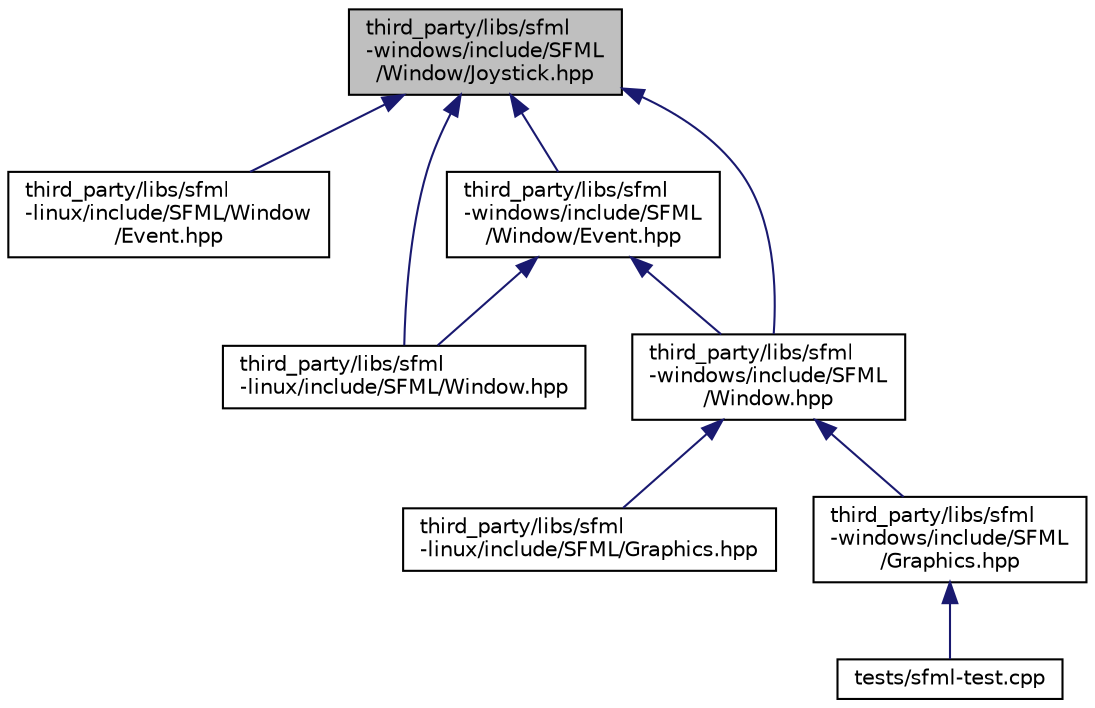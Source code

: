 digraph "third_party/libs/sfml-windows/include/SFML/Window/Joystick.hpp"
{
 // LATEX_PDF_SIZE
  edge [fontname="Helvetica",fontsize="10",labelfontname="Helvetica",labelfontsize="10"];
  node [fontname="Helvetica",fontsize="10",shape=record];
  Node1 [label="third_party/libs/sfml\l-windows/include/SFML\l/Window/Joystick.hpp",height=0.2,width=0.4,color="black", fillcolor="grey75", style="filled", fontcolor="black",tooltip=" "];
  Node1 -> Node2 [dir="back",color="midnightblue",fontsize="10",style="solid",fontname="Helvetica"];
  Node2 [label="third_party/libs/sfml\l-linux/include/SFML/Window\l/Event.hpp",height=0.2,width=0.4,color="black", fillcolor="white", style="filled",URL="$sfml-linux_2include_2SFML_2Window_2Event_8hpp.html",tooltip=" "];
  Node1 -> Node3 [dir="back",color="midnightblue",fontsize="10",style="solid",fontname="Helvetica"];
  Node3 [label="third_party/libs/sfml\l-linux/include/SFML/Window.hpp",height=0.2,width=0.4,color="black", fillcolor="white", style="filled",URL="$sfml-linux_2include_2SFML_2Window_8hpp.html",tooltip=" "];
  Node1 -> Node4 [dir="back",color="midnightblue",fontsize="10",style="solid",fontname="Helvetica"];
  Node4 [label="third_party/libs/sfml\l-windows/include/SFML\l/Window/Event.hpp",height=0.2,width=0.4,color="black", fillcolor="white", style="filled",URL="$sfml-windows_2include_2SFML_2Window_2Event_8hpp.html",tooltip=" "];
  Node4 -> Node3 [dir="back",color="midnightblue",fontsize="10",style="solid",fontname="Helvetica"];
  Node4 -> Node5 [dir="back",color="midnightblue",fontsize="10",style="solid",fontname="Helvetica"];
  Node5 [label="third_party/libs/sfml\l-windows/include/SFML\l/Window.hpp",height=0.2,width=0.4,color="black", fillcolor="white", style="filled",URL="$sfml-windows_2include_2SFML_2Window_8hpp.html",tooltip=" "];
  Node5 -> Node6 [dir="back",color="midnightblue",fontsize="10",style="solid",fontname="Helvetica"];
  Node6 [label="third_party/libs/sfml\l-linux/include/SFML/Graphics.hpp",height=0.2,width=0.4,color="black", fillcolor="white", style="filled",URL="$sfml-linux_2include_2SFML_2Graphics_8hpp.html",tooltip=" "];
  Node5 -> Node7 [dir="back",color="midnightblue",fontsize="10",style="solid",fontname="Helvetica"];
  Node7 [label="third_party/libs/sfml\l-windows/include/SFML\l/Graphics.hpp",height=0.2,width=0.4,color="black", fillcolor="white", style="filled",URL="$sfml-windows_2include_2SFML_2Graphics_8hpp.html",tooltip=" "];
  Node7 -> Node8 [dir="back",color="midnightblue",fontsize="10",style="solid",fontname="Helvetica"];
  Node8 [label="tests/sfml-test.cpp",height=0.2,width=0.4,color="black", fillcolor="white", style="filled",URL="$sfml-test_8cpp.html",tooltip=" "];
  Node1 -> Node5 [dir="back",color="midnightblue",fontsize="10",style="solid",fontname="Helvetica"];
}
